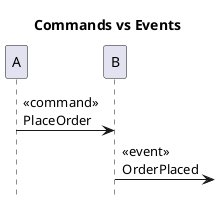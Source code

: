 @startuml
title Commands vs Events
hide footbox

A->B: <<command>>\nPlaceOrder
B->: <<event>>\nOrderPlaced
@enduml